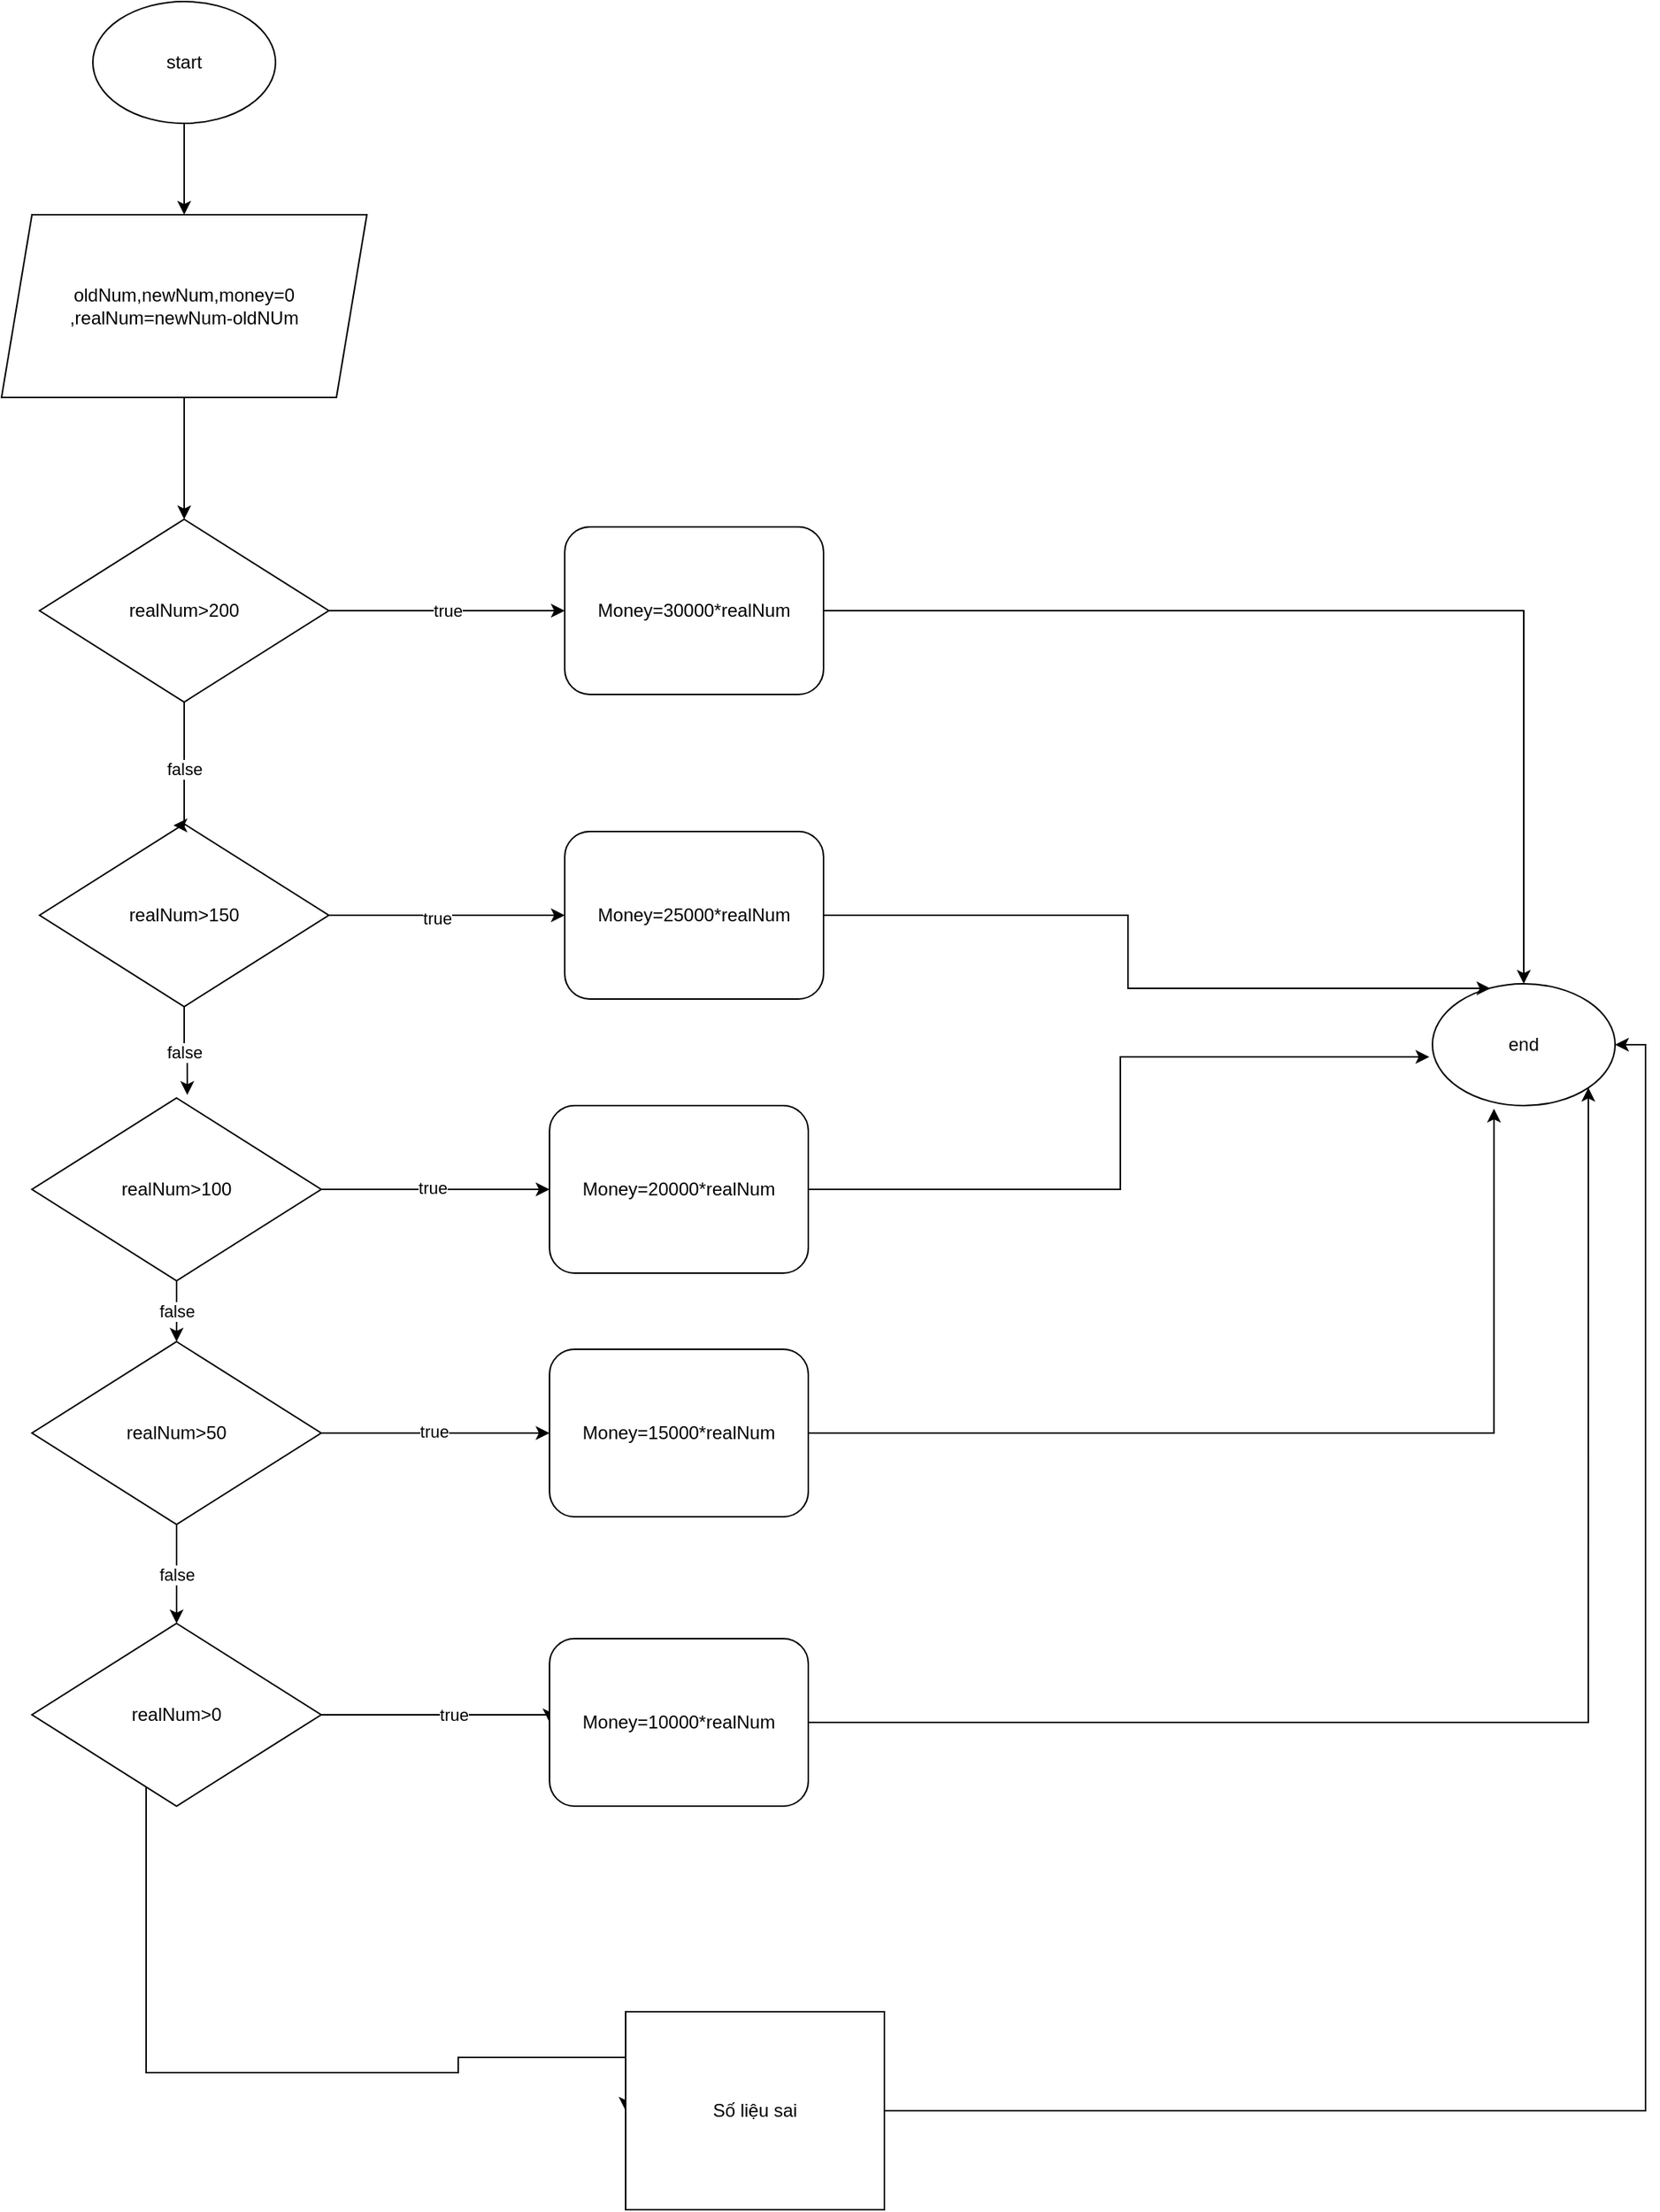 <mxfile version="22.1.0" type="device">
  <diagram id="C5RBs43oDa-KdzZeNtuy" name="Page-1">
    <mxGraphModel dx="2261" dy="758" grid="1" gridSize="10" guides="1" tooltips="1" connect="1" arrows="1" fold="1" page="1" pageScale="1" pageWidth="827" pageHeight="1169" math="0" shadow="0">
      <root>
        <mxCell id="WIyWlLk6GJQsqaUBKTNV-0" />
        <mxCell id="WIyWlLk6GJQsqaUBKTNV-1" parent="WIyWlLk6GJQsqaUBKTNV-0" />
        <mxCell id="725HkZVntdM-iU4HISxW-3" style="edgeStyle=orthogonalEdgeStyle;rounded=0;orthogonalLoop=1;jettySize=auto;html=1;entryX=0.5;entryY=0;entryDx=0;entryDy=0;" parent="WIyWlLk6GJQsqaUBKTNV-1" source="725HkZVntdM-iU4HISxW-1" target="725HkZVntdM-iU4HISxW-2" edge="1">
          <mxGeometry relative="1" as="geometry" />
        </mxCell>
        <mxCell id="725HkZVntdM-iU4HISxW-1" value="start" style="ellipse;whiteSpace=wrap;html=1;" parent="WIyWlLk6GJQsqaUBKTNV-1" vertex="1">
          <mxGeometry x="-460" y="60" width="120" height="80" as="geometry" />
        </mxCell>
        <mxCell id="725HkZVntdM-iU4HISxW-5" style="edgeStyle=orthogonalEdgeStyle;rounded=0;orthogonalLoop=1;jettySize=auto;html=1;entryX=0.5;entryY=0;entryDx=0;entryDy=0;" parent="WIyWlLk6GJQsqaUBKTNV-1" source="725HkZVntdM-iU4HISxW-2" target="725HkZVntdM-iU4HISxW-4" edge="1">
          <mxGeometry relative="1" as="geometry" />
        </mxCell>
        <mxCell id="725HkZVntdM-iU4HISxW-2" value="&lt;div&gt;oldNum,newNum,money=0&lt;/div&gt;&lt;div&gt;,realNum=newNum-oldNUm&lt;/div&gt;" style="shape=parallelogram;perimeter=parallelogramPerimeter;whiteSpace=wrap;html=1;fixedSize=1;" parent="WIyWlLk6GJQsqaUBKTNV-1" vertex="1">
          <mxGeometry x="-520" y="200" width="240" height="120" as="geometry" />
        </mxCell>
        <mxCell id="725HkZVntdM-iU4HISxW-7" value="true" style="edgeStyle=orthogonalEdgeStyle;rounded=0;orthogonalLoop=1;jettySize=auto;html=1;entryX=0;entryY=0.5;entryDx=0;entryDy=0;" parent="WIyWlLk6GJQsqaUBKTNV-1" source="725HkZVntdM-iU4HISxW-4" target="725HkZVntdM-iU4HISxW-6" edge="1">
          <mxGeometry relative="1" as="geometry" />
        </mxCell>
        <mxCell id="725HkZVntdM-iU4HISxW-4" value="realNum&amp;gt;200" style="rhombus;whiteSpace=wrap;html=1;" parent="WIyWlLk6GJQsqaUBKTNV-1" vertex="1">
          <mxGeometry x="-495" y="400" width="190" height="120" as="geometry" />
        </mxCell>
        <mxCell id="725HkZVntdM-iU4HISxW-35" style="edgeStyle=orthogonalEdgeStyle;rounded=0;orthogonalLoop=1;jettySize=auto;html=1;" parent="WIyWlLk6GJQsqaUBKTNV-1" source="725HkZVntdM-iU4HISxW-6" target="725HkZVntdM-iU4HISxW-34" edge="1">
          <mxGeometry relative="1" as="geometry" />
        </mxCell>
        <mxCell id="725HkZVntdM-iU4HISxW-6" value="Money=30000*realNum" style="rounded=1;whiteSpace=wrap;html=1;" parent="WIyWlLk6GJQsqaUBKTNV-1" vertex="1">
          <mxGeometry x="-150" y="405" width="170" height="110" as="geometry" />
        </mxCell>
        <mxCell id="725HkZVntdM-iU4HISxW-8" style="edgeStyle=orthogonalEdgeStyle;rounded=0;orthogonalLoop=1;jettySize=auto;html=1;entryX=0;entryY=0.5;entryDx=0;entryDy=0;" parent="WIyWlLk6GJQsqaUBKTNV-1" source="725HkZVntdM-iU4HISxW-9" target="725HkZVntdM-iU4HISxW-10" edge="1">
          <mxGeometry relative="1" as="geometry" />
        </mxCell>
        <mxCell id="725HkZVntdM-iU4HISxW-30" value="true" style="edgeLabel;html=1;align=center;verticalAlign=middle;resizable=0;points=[];" parent="725HkZVntdM-iU4HISxW-8" vertex="1" connectable="0">
          <mxGeometry x="-0.082" y="-2" relative="1" as="geometry">
            <mxPoint as="offset" />
          </mxGeometry>
        </mxCell>
        <mxCell id="725HkZVntdM-iU4HISxW-9" value="realNum&amp;gt;150" style="rhombus;whiteSpace=wrap;html=1;" parent="WIyWlLk6GJQsqaUBKTNV-1" vertex="1">
          <mxGeometry x="-495" y="600" width="190" height="120" as="geometry" />
        </mxCell>
        <mxCell id="725HkZVntdM-iU4HISxW-10" value="Money=25000*realNum" style="rounded=1;whiteSpace=wrap;html=1;" parent="WIyWlLk6GJQsqaUBKTNV-1" vertex="1">
          <mxGeometry x="-150" y="605" width="170" height="110" as="geometry" />
        </mxCell>
        <mxCell id="725HkZVntdM-iU4HISxW-17" style="edgeStyle=orthogonalEdgeStyle;rounded=0;orthogonalLoop=1;jettySize=auto;html=1;entryX=0;entryY=0.5;entryDx=0;entryDy=0;" parent="WIyWlLk6GJQsqaUBKTNV-1" source="725HkZVntdM-iU4HISxW-18" target="725HkZVntdM-iU4HISxW-19" edge="1">
          <mxGeometry relative="1" as="geometry" />
        </mxCell>
        <mxCell id="725HkZVntdM-iU4HISxW-31" value="true" style="edgeLabel;html=1;align=center;verticalAlign=middle;resizable=0;points=[];" parent="725HkZVntdM-iU4HISxW-17" vertex="1" connectable="0">
          <mxGeometry x="-0.035" y="1" relative="1" as="geometry">
            <mxPoint as="offset" />
          </mxGeometry>
        </mxCell>
        <mxCell id="725HkZVntdM-iU4HISxW-28" value="false" style="edgeStyle=orthogonalEdgeStyle;rounded=0;orthogonalLoop=1;jettySize=auto;html=1;entryX=0.5;entryY=0;entryDx=0;entryDy=0;" parent="WIyWlLk6GJQsqaUBKTNV-1" source="725HkZVntdM-iU4HISxW-18" target="725HkZVntdM-iU4HISxW-21" edge="1">
          <mxGeometry relative="1" as="geometry" />
        </mxCell>
        <mxCell id="725HkZVntdM-iU4HISxW-18" value="realNum&amp;gt;100" style="rhombus;whiteSpace=wrap;html=1;" parent="WIyWlLk6GJQsqaUBKTNV-1" vertex="1">
          <mxGeometry x="-500" y="780" width="190" height="120" as="geometry" />
        </mxCell>
        <mxCell id="725HkZVntdM-iU4HISxW-19" value="Money=20000*realNum" style="rounded=1;whiteSpace=wrap;html=1;" parent="WIyWlLk6GJQsqaUBKTNV-1" vertex="1">
          <mxGeometry x="-160" y="785" width="170" height="110" as="geometry" />
        </mxCell>
        <mxCell id="725HkZVntdM-iU4HISxW-20" style="edgeStyle=orthogonalEdgeStyle;rounded=0;orthogonalLoop=1;jettySize=auto;html=1;entryX=0;entryY=0.5;entryDx=0;entryDy=0;" parent="WIyWlLk6GJQsqaUBKTNV-1" source="725HkZVntdM-iU4HISxW-21" target="725HkZVntdM-iU4HISxW-22" edge="1">
          <mxGeometry relative="1" as="geometry" />
        </mxCell>
        <mxCell id="725HkZVntdM-iU4HISxW-32" value="true" style="edgeLabel;html=1;align=center;verticalAlign=middle;resizable=0;points=[];" parent="725HkZVntdM-iU4HISxW-20" vertex="1" connectable="0">
          <mxGeometry x="-0.012" y="1" relative="1" as="geometry">
            <mxPoint as="offset" />
          </mxGeometry>
        </mxCell>
        <mxCell id="725HkZVntdM-iU4HISxW-29" value="false" style="edgeStyle=orthogonalEdgeStyle;rounded=0;orthogonalLoop=1;jettySize=auto;html=1;entryX=0.5;entryY=0;entryDx=0;entryDy=0;" parent="WIyWlLk6GJQsqaUBKTNV-1" source="725HkZVntdM-iU4HISxW-21" target="725HkZVntdM-iU4HISxW-24" edge="1">
          <mxGeometry relative="1" as="geometry" />
        </mxCell>
        <mxCell id="725HkZVntdM-iU4HISxW-21" value="realNum&amp;gt;50" style="rhombus;whiteSpace=wrap;html=1;" parent="WIyWlLk6GJQsqaUBKTNV-1" vertex="1">
          <mxGeometry x="-500" y="940" width="190" height="120" as="geometry" />
        </mxCell>
        <mxCell id="725HkZVntdM-iU4HISxW-22" value="Money=15000*realNum" style="rounded=1;whiteSpace=wrap;html=1;" parent="WIyWlLk6GJQsqaUBKTNV-1" vertex="1">
          <mxGeometry x="-160" y="945" width="170" height="110" as="geometry" />
        </mxCell>
        <mxCell id="725HkZVntdM-iU4HISxW-23" style="edgeStyle=orthogonalEdgeStyle;rounded=0;orthogonalLoop=1;jettySize=auto;html=1;entryX=0;entryY=0.5;entryDx=0;entryDy=0;" parent="WIyWlLk6GJQsqaUBKTNV-1" source="725HkZVntdM-iU4HISxW-24" target="725HkZVntdM-iU4HISxW-25" edge="1">
          <mxGeometry relative="1" as="geometry">
            <Array as="points">
              <mxPoint x="-160" y="1185" />
            </Array>
          </mxGeometry>
        </mxCell>
        <mxCell id="725HkZVntdM-iU4HISxW-33" value="true" style="edgeLabel;html=1;align=center;verticalAlign=middle;resizable=0;points=[];" parent="725HkZVntdM-iU4HISxW-23" vertex="1" connectable="0">
          <mxGeometry x="0.118" relative="1" as="geometry">
            <mxPoint as="offset" />
          </mxGeometry>
        </mxCell>
        <mxCell id="725HkZVntdM-iU4HISxW-42" style="edgeStyle=orthogonalEdgeStyle;rounded=0;orthogonalLoop=1;jettySize=auto;html=1;entryX=0;entryY=0.5;entryDx=0;entryDy=0;" parent="WIyWlLk6GJQsqaUBKTNV-1" source="725HkZVntdM-iU4HISxW-24" target="725HkZVntdM-iU4HISxW-41" edge="1">
          <mxGeometry relative="1" as="geometry">
            <Array as="points">
              <mxPoint x="-425" y="1420" />
              <mxPoint x="-220" y="1420" />
              <mxPoint x="-220" y="1410" />
            </Array>
          </mxGeometry>
        </mxCell>
        <mxCell id="725HkZVntdM-iU4HISxW-24" value="realNum&amp;gt;0" style="rhombus;whiteSpace=wrap;html=1;" parent="WIyWlLk6GJQsqaUBKTNV-1" vertex="1">
          <mxGeometry x="-500" y="1125" width="190" height="120" as="geometry" />
        </mxCell>
        <mxCell id="725HkZVntdM-iU4HISxW-39" style="edgeStyle=orthogonalEdgeStyle;rounded=0;orthogonalLoop=1;jettySize=auto;html=1;entryX=1;entryY=1;entryDx=0;entryDy=0;" parent="WIyWlLk6GJQsqaUBKTNV-1" source="725HkZVntdM-iU4HISxW-25" target="725HkZVntdM-iU4HISxW-34" edge="1">
          <mxGeometry relative="1" as="geometry" />
        </mxCell>
        <mxCell id="725HkZVntdM-iU4HISxW-25" value="Money=10000*realNum" style="rounded=1;whiteSpace=wrap;html=1;" parent="WIyWlLk6GJQsqaUBKTNV-1" vertex="1">
          <mxGeometry x="-160" y="1135" width="170" height="110" as="geometry" />
        </mxCell>
        <mxCell id="725HkZVntdM-iU4HISxW-26" value="false" style="edgeStyle=orthogonalEdgeStyle;rounded=0;orthogonalLoop=1;jettySize=auto;html=1;entryX=0.463;entryY=0.008;entryDx=0;entryDy=0;entryPerimeter=0;" parent="WIyWlLk6GJQsqaUBKTNV-1" source="725HkZVntdM-iU4HISxW-4" target="725HkZVntdM-iU4HISxW-9" edge="1">
          <mxGeometry relative="1" as="geometry">
            <Array as="points">
              <mxPoint x="-400" y="601" />
            </Array>
          </mxGeometry>
        </mxCell>
        <mxCell id="725HkZVntdM-iU4HISxW-27" value="false" style="edgeStyle=orthogonalEdgeStyle;rounded=0;orthogonalLoop=1;jettySize=auto;html=1;entryX=0.537;entryY=-0.017;entryDx=0;entryDy=0;entryPerimeter=0;" parent="WIyWlLk6GJQsqaUBKTNV-1" source="725HkZVntdM-iU4HISxW-9" target="725HkZVntdM-iU4HISxW-18" edge="1">
          <mxGeometry relative="1" as="geometry" />
        </mxCell>
        <mxCell id="725HkZVntdM-iU4HISxW-34" value="end" style="ellipse;whiteSpace=wrap;html=1;" parent="WIyWlLk6GJQsqaUBKTNV-1" vertex="1">
          <mxGeometry x="420" y="705" width="120" height="80" as="geometry" />
        </mxCell>
        <mxCell id="725HkZVntdM-iU4HISxW-36" style="edgeStyle=orthogonalEdgeStyle;rounded=0;orthogonalLoop=1;jettySize=auto;html=1;entryX=0.317;entryY=0.038;entryDx=0;entryDy=0;entryPerimeter=0;" parent="WIyWlLk6GJQsqaUBKTNV-1" source="725HkZVntdM-iU4HISxW-10" target="725HkZVntdM-iU4HISxW-34" edge="1">
          <mxGeometry relative="1" as="geometry" />
        </mxCell>
        <mxCell id="725HkZVntdM-iU4HISxW-37" style="edgeStyle=orthogonalEdgeStyle;rounded=0;orthogonalLoop=1;jettySize=auto;html=1;entryX=-0.017;entryY=0.6;entryDx=0;entryDy=0;entryPerimeter=0;" parent="WIyWlLk6GJQsqaUBKTNV-1" source="725HkZVntdM-iU4HISxW-19" target="725HkZVntdM-iU4HISxW-34" edge="1">
          <mxGeometry relative="1" as="geometry" />
        </mxCell>
        <mxCell id="725HkZVntdM-iU4HISxW-38" style="edgeStyle=orthogonalEdgeStyle;rounded=0;orthogonalLoop=1;jettySize=auto;html=1;entryX=0.337;entryY=1.025;entryDx=0;entryDy=0;entryPerimeter=0;" parent="WIyWlLk6GJQsqaUBKTNV-1" source="725HkZVntdM-iU4HISxW-22" target="725HkZVntdM-iU4HISxW-34" edge="1">
          <mxGeometry relative="1" as="geometry" />
        </mxCell>
        <mxCell id="725HkZVntdM-iU4HISxW-43" style="edgeStyle=orthogonalEdgeStyle;rounded=0;orthogonalLoop=1;jettySize=auto;html=1;entryX=1;entryY=0.5;entryDx=0;entryDy=0;" parent="WIyWlLk6GJQsqaUBKTNV-1" source="725HkZVntdM-iU4HISxW-41" target="725HkZVntdM-iU4HISxW-34" edge="1">
          <mxGeometry relative="1" as="geometry" />
        </mxCell>
        <mxCell id="725HkZVntdM-iU4HISxW-41" value="Số liệu sai" style="rounded=0;whiteSpace=wrap;html=1;" parent="WIyWlLk6GJQsqaUBKTNV-1" vertex="1">
          <mxGeometry x="-110" y="1380" width="170" height="130" as="geometry" />
        </mxCell>
      </root>
    </mxGraphModel>
  </diagram>
</mxfile>

